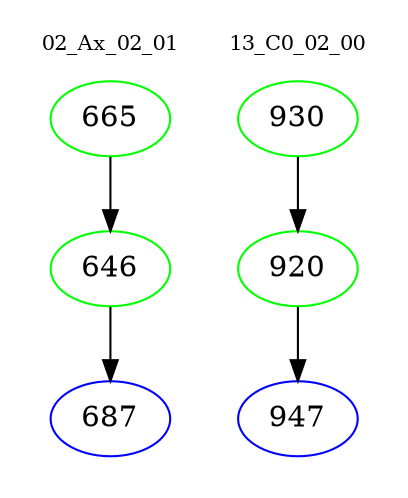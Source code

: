 digraph{
subgraph cluster_0 {
color = white
label = "02_Ax_02_01";
fontsize=10;
T0_665 [label="665", color="green"]
T0_665 -> T0_646 [color="black"]
T0_646 [label="646", color="green"]
T0_646 -> T0_687 [color="black"]
T0_687 [label="687", color="blue"]
}
subgraph cluster_1 {
color = white
label = "13_C0_02_00";
fontsize=10;
T1_930 [label="930", color="green"]
T1_930 -> T1_920 [color="black"]
T1_920 [label="920", color="green"]
T1_920 -> T1_947 [color="black"]
T1_947 [label="947", color="blue"]
}
}
